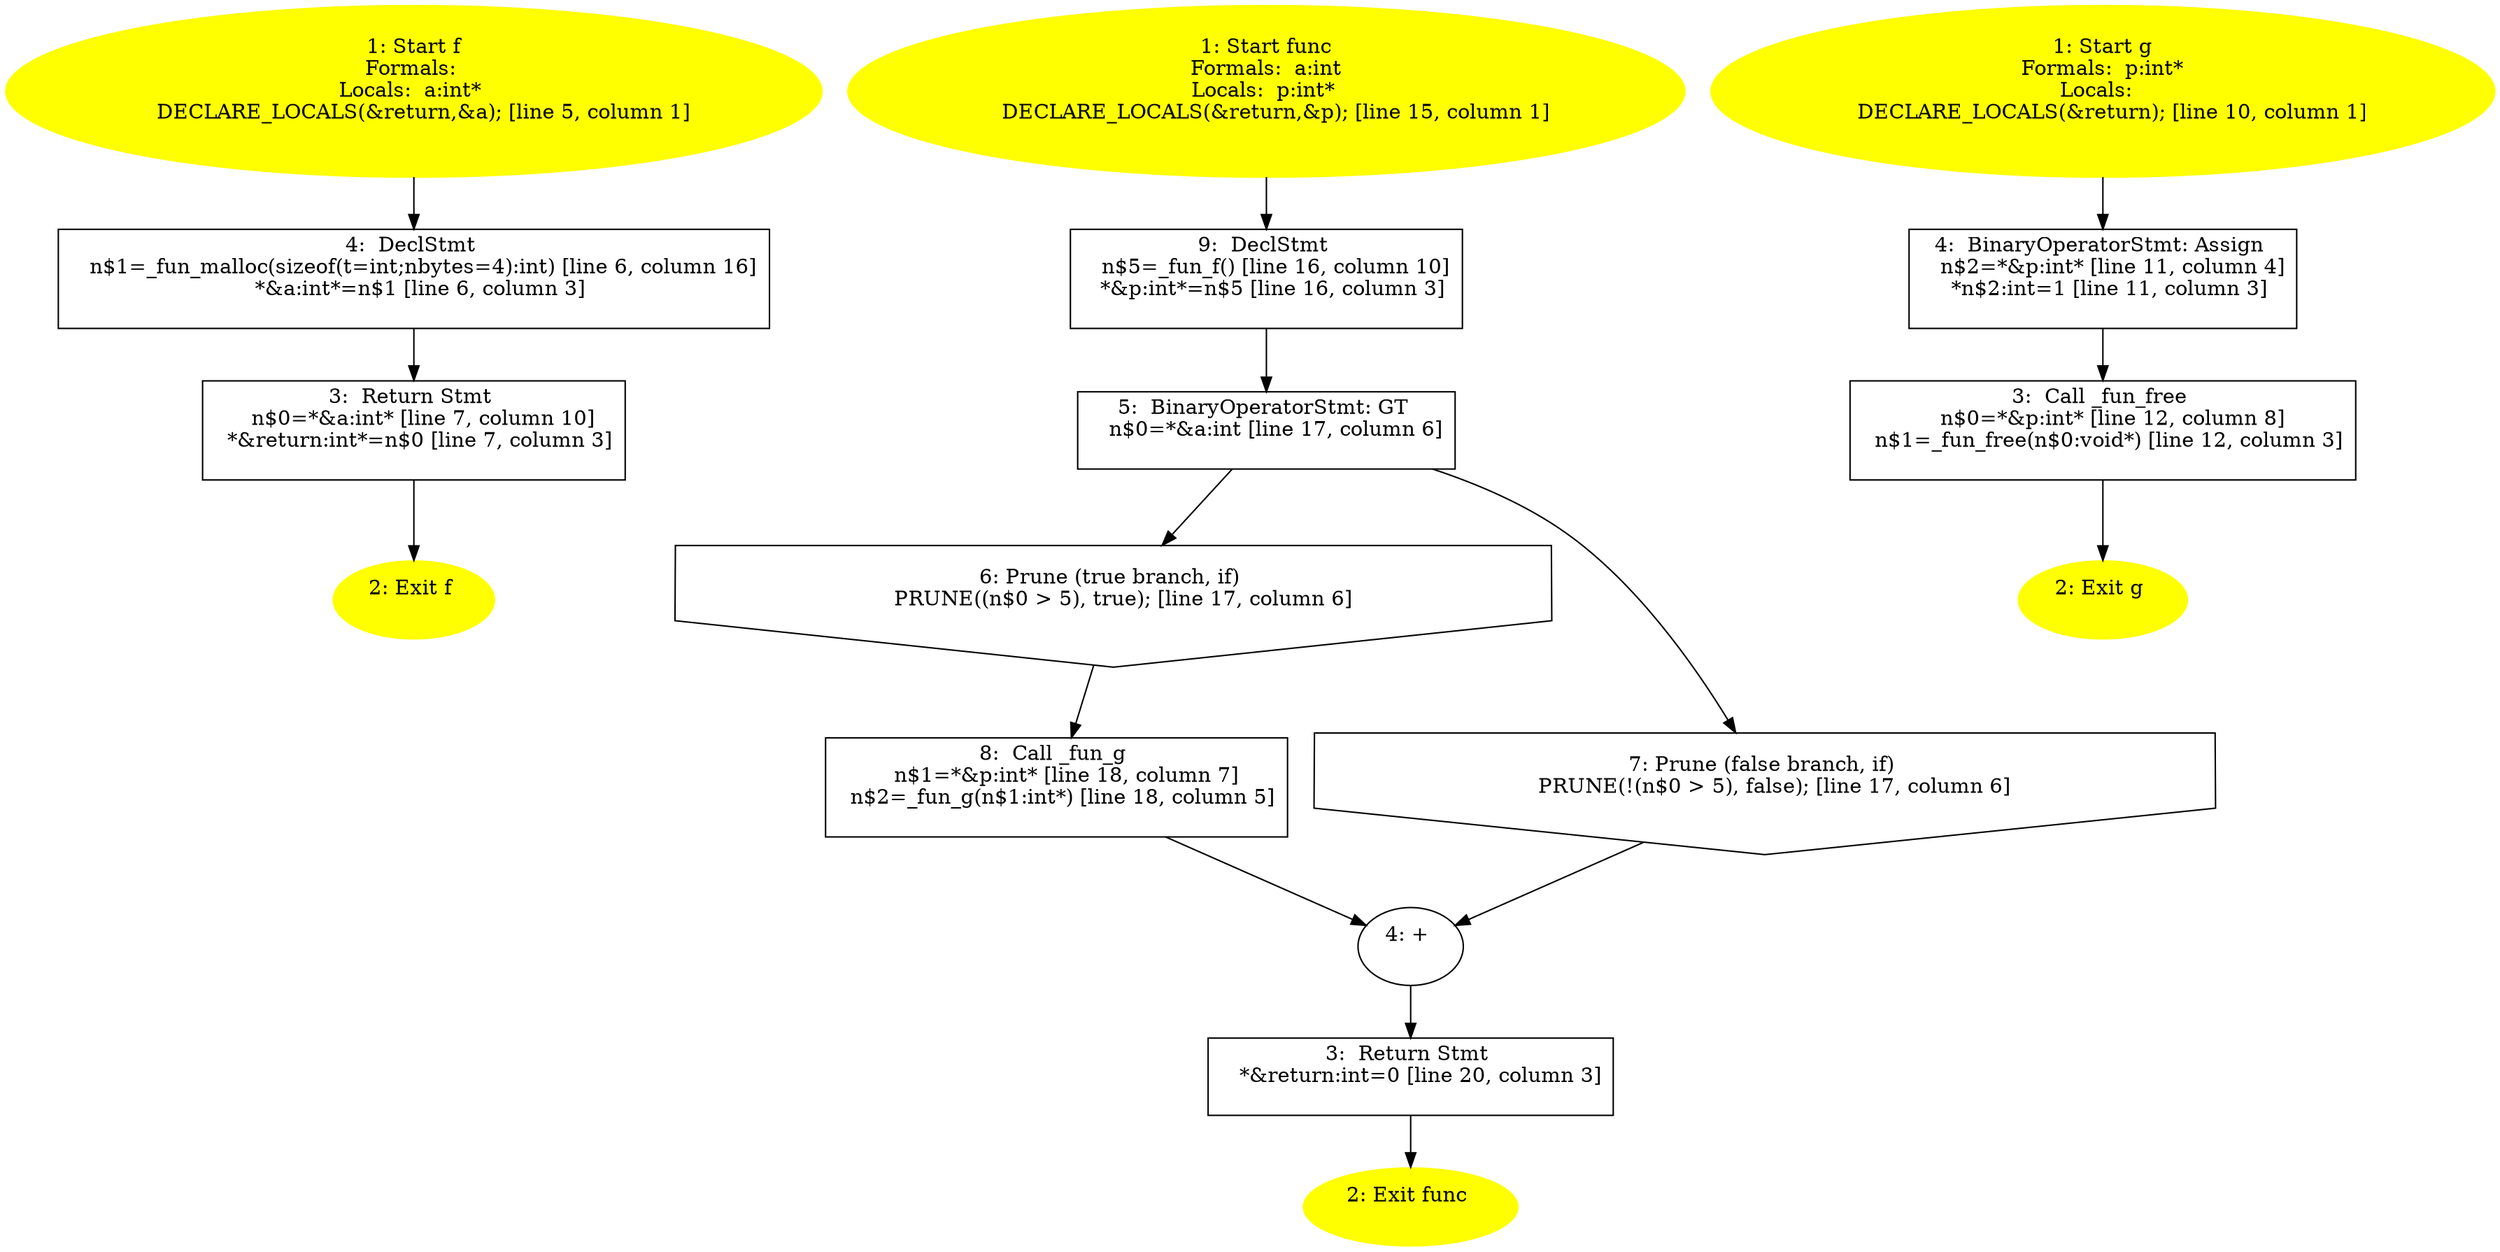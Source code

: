 /* @generated */
digraph cfg {
"f.8fa14cdd754f91cc6554c9e71929cce7_1" [label="1: Start f\nFormals: \nLocals:  a:int* \n   DECLARE_LOCALS(&return,&a); [line 5, column 1]\n " color=yellow style=filled]
	

	 "f.8fa14cdd754f91cc6554c9e71929cce7_1" -> "f.8fa14cdd754f91cc6554c9e71929cce7_4" ;
"f.8fa14cdd754f91cc6554c9e71929cce7_2" [label="2: Exit f \n  " color=yellow style=filled]
	

"f.8fa14cdd754f91cc6554c9e71929cce7_3" [label="3:  Return Stmt \n   n$0=*&a:int* [line 7, column 10]\n  *&return:int*=n$0 [line 7, column 3]\n " shape="box"]
	

	 "f.8fa14cdd754f91cc6554c9e71929cce7_3" -> "f.8fa14cdd754f91cc6554c9e71929cce7_2" ;
"f.8fa14cdd754f91cc6554c9e71929cce7_4" [label="4:  DeclStmt \n   n$1=_fun_malloc(sizeof(t=int;nbytes=4):int) [line 6, column 16]\n  *&a:int*=n$1 [line 6, column 3]\n " shape="box"]
	

	 "f.8fa14cdd754f91cc6554c9e71929cce7_4" -> "f.8fa14cdd754f91cc6554c9e71929cce7_3" ;
"func.7df4935f4a5a2865191ef74f64df8754_1" [label="1: Start func\nFormals:  a:int\nLocals:  p:int* \n   DECLARE_LOCALS(&return,&p); [line 15, column 1]\n " color=yellow style=filled]
	

	 "func.7df4935f4a5a2865191ef74f64df8754_1" -> "func.7df4935f4a5a2865191ef74f64df8754_9" ;
"func.7df4935f4a5a2865191ef74f64df8754_2" [label="2: Exit func \n  " color=yellow style=filled]
	

"func.7df4935f4a5a2865191ef74f64df8754_3" [label="3:  Return Stmt \n   *&return:int=0 [line 20, column 3]\n " shape="box"]
	

	 "func.7df4935f4a5a2865191ef74f64df8754_3" -> "func.7df4935f4a5a2865191ef74f64df8754_2" ;
"func.7df4935f4a5a2865191ef74f64df8754_4" [label="4: + \n  " ]
	

	 "func.7df4935f4a5a2865191ef74f64df8754_4" -> "func.7df4935f4a5a2865191ef74f64df8754_3" ;
"func.7df4935f4a5a2865191ef74f64df8754_5" [label="5:  BinaryOperatorStmt: GT \n   n$0=*&a:int [line 17, column 6]\n " shape="box"]
	

	 "func.7df4935f4a5a2865191ef74f64df8754_5" -> "func.7df4935f4a5a2865191ef74f64df8754_6" ;
	 "func.7df4935f4a5a2865191ef74f64df8754_5" -> "func.7df4935f4a5a2865191ef74f64df8754_7" ;
"func.7df4935f4a5a2865191ef74f64df8754_6" [label="6: Prune (true branch, if) \n   PRUNE((n$0 > 5), true); [line 17, column 6]\n " shape="invhouse"]
	

	 "func.7df4935f4a5a2865191ef74f64df8754_6" -> "func.7df4935f4a5a2865191ef74f64df8754_8" ;
"func.7df4935f4a5a2865191ef74f64df8754_7" [label="7: Prune (false branch, if) \n   PRUNE(!(n$0 > 5), false); [line 17, column 6]\n " shape="invhouse"]
	

	 "func.7df4935f4a5a2865191ef74f64df8754_7" -> "func.7df4935f4a5a2865191ef74f64df8754_4" ;
"func.7df4935f4a5a2865191ef74f64df8754_8" [label="8:  Call _fun_g \n   n$1=*&p:int* [line 18, column 7]\n  n$2=_fun_g(n$1:int*) [line 18, column 5]\n " shape="box"]
	

	 "func.7df4935f4a5a2865191ef74f64df8754_8" -> "func.7df4935f4a5a2865191ef74f64df8754_4" ;
"func.7df4935f4a5a2865191ef74f64df8754_9" [label="9:  DeclStmt \n   n$5=_fun_f() [line 16, column 10]\n  *&p:int*=n$5 [line 16, column 3]\n " shape="box"]
	

	 "func.7df4935f4a5a2865191ef74f64df8754_9" -> "func.7df4935f4a5a2865191ef74f64df8754_5" ;
"g.b2f5ff47436671b6e533d8dc3614845d_1" [label="1: Start g\nFormals:  p:int*\nLocals:  \n   DECLARE_LOCALS(&return); [line 10, column 1]\n " color=yellow style=filled]
	

	 "g.b2f5ff47436671b6e533d8dc3614845d_1" -> "g.b2f5ff47436671b6e533d8dc3614845d_4" ;
"g.b2f5ff47436671b6e533d8dc3614845d_2" [label="2: Exit g \n  " color=yellow style=filled]
	

"g.b2f5ff47436671b6e533d8dc3614845d_3" [label="3:  Call _fun_free \n   n$0=*&p:int* [line 12, column 8]\n  n$1=_fun_free(n$0:void*) [line 12, column 3]\n " shape="box"]
	

	 "g.b2f5ff47436671b6e533d8dc3614845d_3" -> "g.b2f5ff47436671b6e533d8dc3614845d_2" ;
"g.b2f5ff47436671b6e533d8dc3614845d_4" [label="4:  BinaryOperatorStmt: Assign \n   n$2=*&p:int* [line 11, column 4]\n  *n$2:int=1 [line 11, column 3]\n " shape="box"]
	

	 "g.b2f5ff47436671b6e533d8dc3614845d_4" -> "g.b2f5ff47436671b6e533d8dc3614845d_3" ;
}
